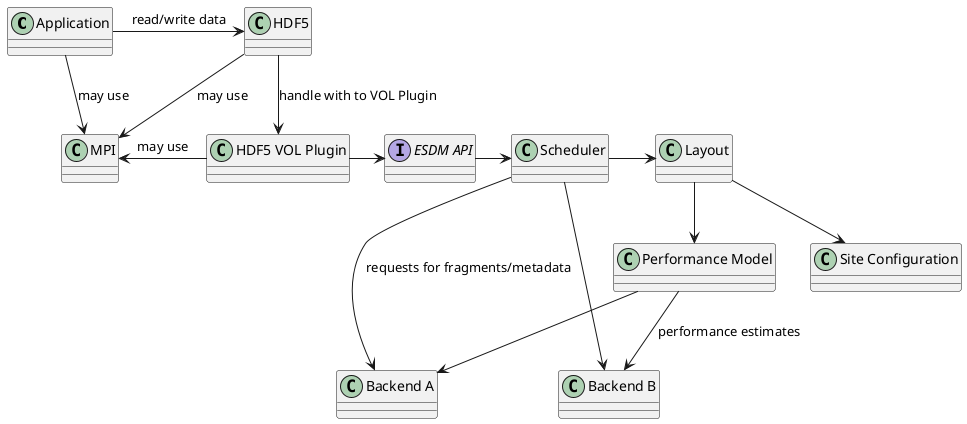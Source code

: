 @startuml


class Application
class HDF5
class "HDF5 VOL Plugin" as vol

class MPI

interface "ESDM API" as ESDMAPI

class Scheduler
class Layout
class "Performance Model" as perfmodel
class "Site Configuration" as siteconfig

class "Backend A" as A
class "Backend B" as B



Application -> HDF5: read/write data
HDF5 -down-> vol: handle with to VOL Plugin


Application -down-> MPI: may use
HDF5 -down-> MPI: may use
vol -left-> MPI: may use


vol -> ESDMAPI
ESDMAPI -> Scheduler
Scheduler -> Layout

Layout -down-> perfmodel
Layout -down-> siteconfig

perfmodel -down-> A
perfmodel -down-> B: performance estimates

Scheduler -down-> A: requests for fragments/metadata
Scheduler -down-> B









@enduml
